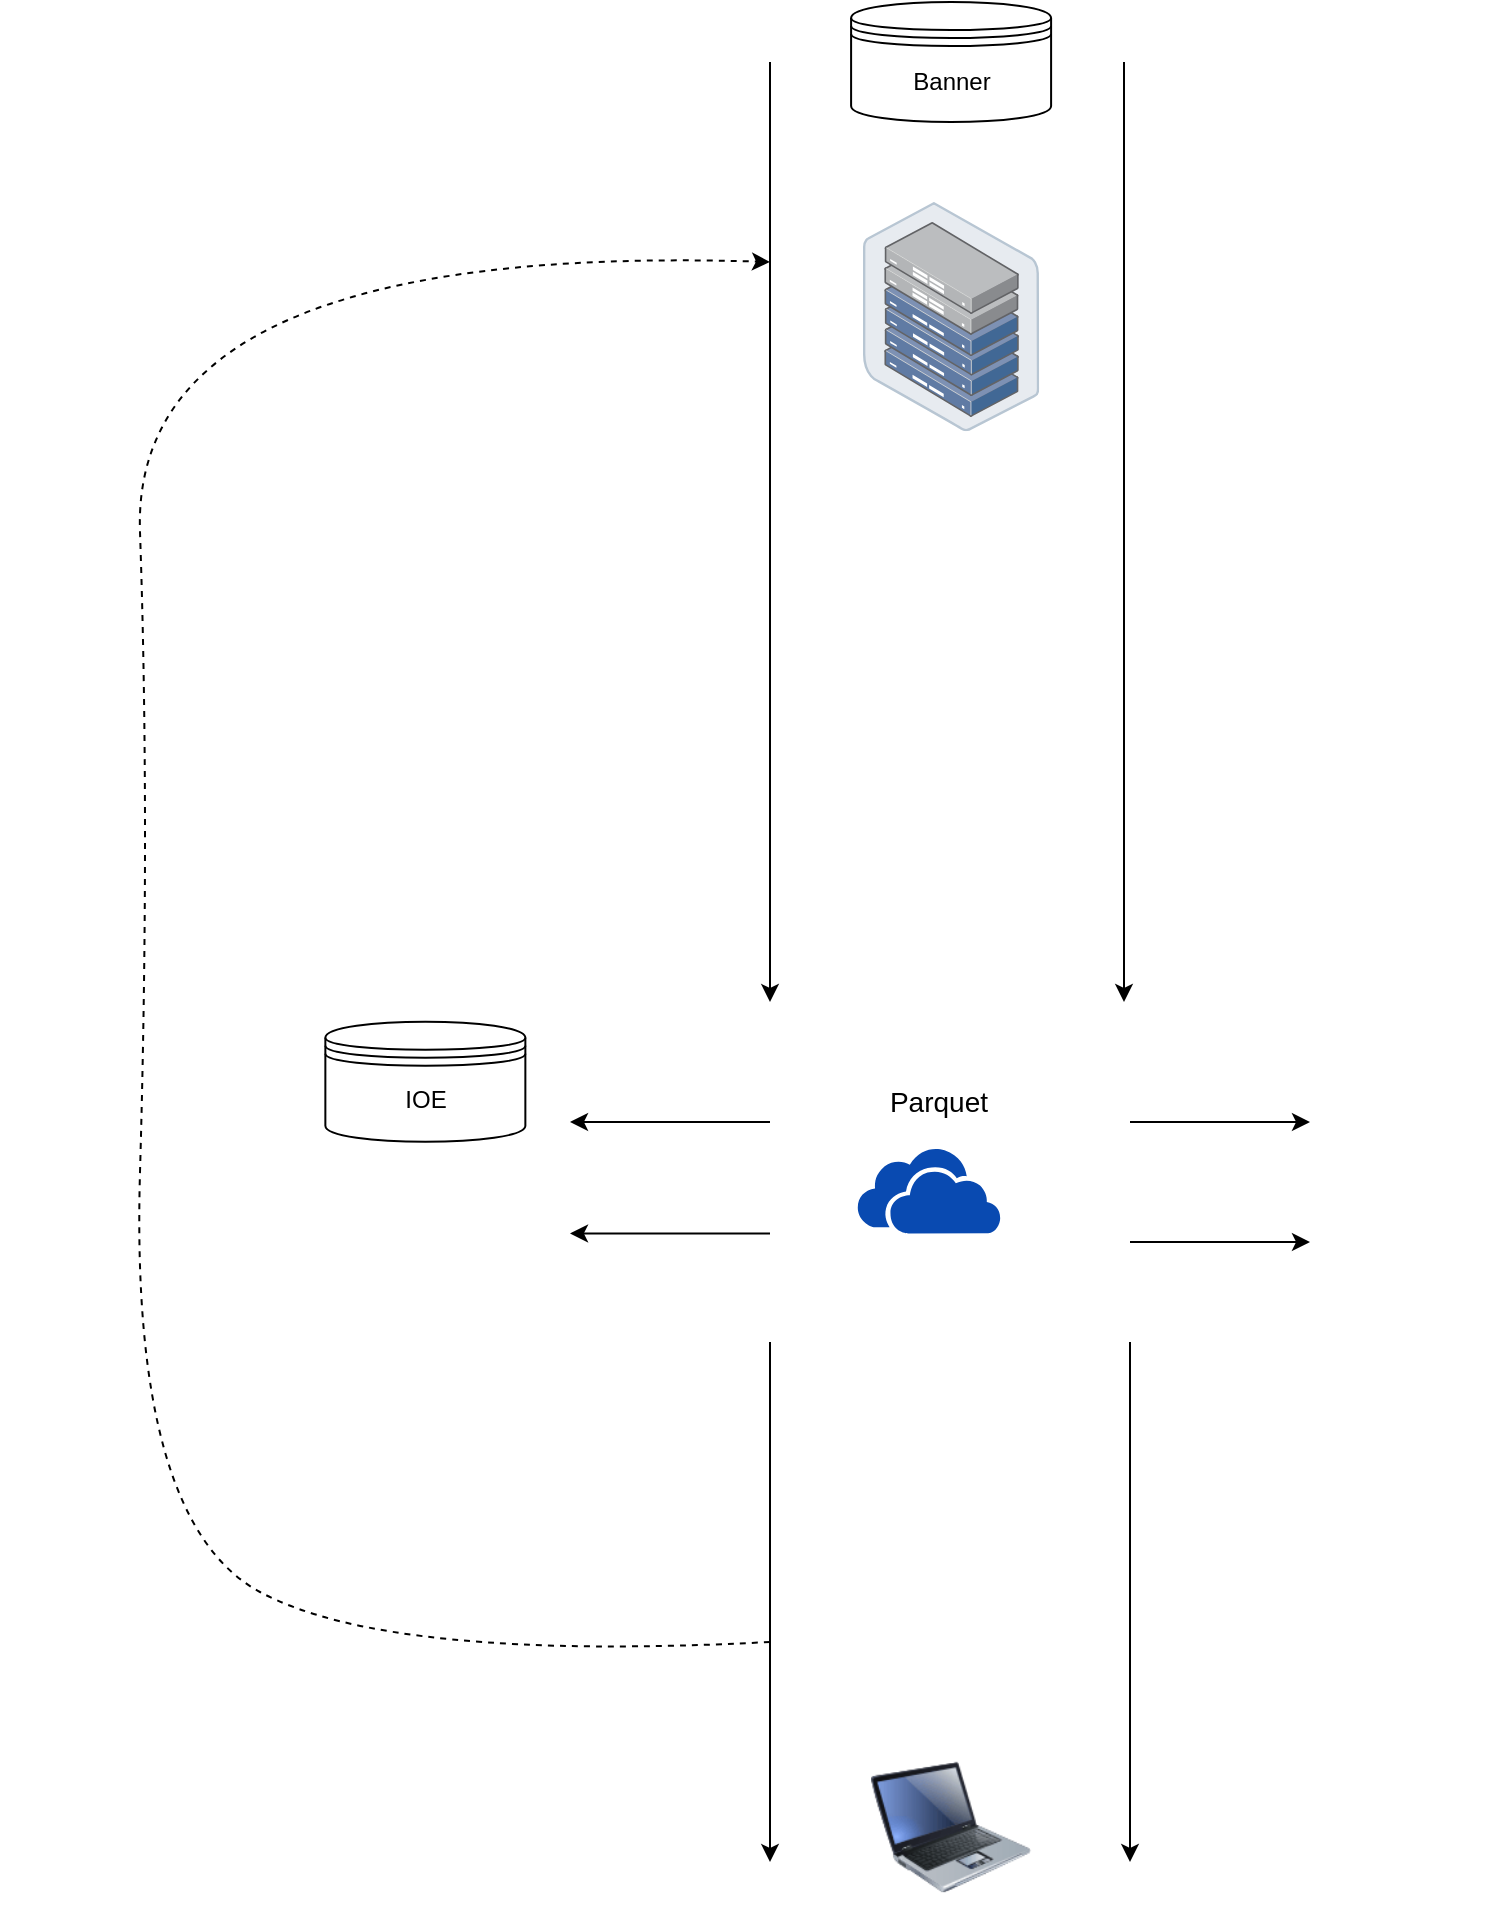 <mxfile version="22.0.3" type="device">
  <diagram name="Page-1" id="Km9-SXTGCsu9OrTG6rWN">
    <mxGraphModel dx="1738" dy="976" grid="0" gridSize="10" guides="1" tooltips="1" connect="1" arrows="1" fold="1" page="0" pageScale="1" pageWidth="1100" pageHeight="850" math="0" shadow="0">
      <root>
        <mxCell id="0" />
        <mxCell id="1" parent="0" />
        <mxCell id="IrmPbO5Ex_8dqWtmPrFu-1" value="Banner" style="shape=datastore;whiteSpace=wrap;html=1;" parent="1" vertex="1">
          <mxGeometry x="360.55" y="110" width="100" height="60" as="geometry" />
        </mxCell>
        <mxCell id="IrmPbO5Ex_8dqWtmPrFu-2" value="" style="image;html=1;image=img/lib/clip_art/computers/Laptop_128x128.png" parent="1" vertex="1">
          <mxGeometry x="370.55" y="982.5" width="80" height="80" as="geometry" />
        </mxCell>
        <mxCell id="IrmPbO5Ex_8dqWtmPrFu-3" value="" style="dashed=0;outlineConnect=0;html=1;align=center;labelPosition=center;verticalLabelPosition=bottom;verticalAlign=top;shape=mxgraph.weblogos.onedrive;fillColor=#094AB1;strokeColor=none" parent="1" vertex="1">
          <mxGeometry x="363.89" y="682.5" width="71.2" height="43.2" as="geometry" />
        </mxCell>
        <mxCell id="IrmPbO5Ex_8dqWtmPrFu-5" value="" style="shape=image;verticalLabelPosition=bottom;labelBackgroundColor=default;verticalAlign=top;aspect=fixed;imageAspect=0;image=https://seeklogo.com/images/D/dbt-logo-500AB0BAA7-seeklogo.com.png;" parent="1" vertex="1">
          <mxGeometry x="410.35" y="540" width="60" height="60" as="geometry" />
        </mxCell>
        <mxCell id="IrmPbO5Ex_8dqWtmPrFu-7" value="" style="shape=image;verticalLabelPosition=bottom;labelBackgroundColor=default;verticalAlign=top;aspect=fixed;imageAspect=0;image=https://upload.wikimedia.org/wikipedia/commons/thumb/c/c3/Python-logo-notext.svg/1869px-Python-logo-notext.svg.png;" parent="1" vertex="1">
          <mxGeometry x="368.62" y="460" width="63.87" height="70" as="geometry" />
        </mxCell>
        <mxCell id="IrmPbO5Ex_8dqWtmPrFu-14" value="" style="shape=image;verticalLabelPosition=bottom;labelBackgroundColor=default;verticalAlign=top;aspect=fixed;imageAspect=0;image=https://gitlab.com/uploads/-/system/project/avatar/49184666/duckdb.png;" parent="1" vertex="1">
          <mxGeometry x="328.62" y="535" width="70" height="70" as="geometry" />
        </mxCell>
        <mxCell id="IrmPbO5Ex_8dqWtmPrFu-17" value="IOE" style="shape=datastore;whiteSpace=wrap;html=1;" parent="1" vertex="1">
          <mxGeometry x="97.68" y="619.9" width="100" height="60" as="geometry" />
        </mxCell>
        <mxCell id="IrmPbO5Ex_8dqWtmPrFu-18" value="" style="shape=image;verticalLabelPosition=bottom;labelBackgroundColor=default;verticalAlign=top;aspect=fixed;imageAspect=0;image=https://kiltintelligence.files.wordpress.com/2020/08/11625-app-icon-ibm-cognos.png;" parent="1" vertex="1">
          <mxGeometry x="102.68" y="698.3" width="90" height="90" as="geometry" />
        </mxCell>
        <mxCell id="IrmPbO5Ex_8dqWtmPrFu-19" value="" style="shape=image;verticalLabelPosition=bottom;labelBackgroundColor=default;verticalAlign=top;aspect=fixed;imageAspect=0;image=https://debruyn.dev/2023/all-microsoft-fabric-icons-for-diagramming/Fabric_final_x256.png;" parent="1" vertex="1">
          <mxGeometry x="620" y="622.5" width="60" height="60" as="geometry" />
        </mxCell>
        <mxCell id="IrmPbO5Ex_8dqWtmPrFu-20" value="" style="shape=image;verticalLabelPosition=bottom;labelBackgroundColor=default;verticalAlign=top;aspect=fixed;imageAspect=0;image=https://seeklogo.com/images/D/dbt-logo-500AB0BAA7-seeklogo.com.png;" parent="1" vertex="1">
          <mxGeometry x="411.42" y="882.5" width="60" height="60" as="geometry" />
        </mxCell>
        <mxCell id="IrmPbO5Ex_8dqWtmPrFu-21" value="" style="shape=image;verticalLabelPosition=bottom;labelBackgroundColor=default;verticalAlign=top;aspect=fixed;imageAspect=0;image=https://upload.wikimedia.org/wikipedia/commons/thumb/c/c3/Python-logo-notext.svg/1869px-Python-logo-notext.svg.png;" parent="1" vertex="1">
          <mxGeometry x="369.69" y="802.5" width="63.87" height="70" as="geometry" />
        </mxCell>
        <mxCell id="IrmPbO5Ex_8dqWtmPrFu-22" value="" style="shape=image;verticalLabelPosition=bottom;labelBackgroundColor=default;verticalAlign=top;aspect=fixed;imageAspect=0;image=https://gitlab.com/uploads/-/system/project/avatar/49184666/duckdb.png;" parent="1" vertex="1">
          <mxGeometry x="329.69" y="877.5" width="70" height="70" as="geometry" />
        </mxCell>
        <mxCell id="IrmPbO5Ex_8dqWtmPrFu-23" value="" style="image;points=[];aspect=fixed;html=1;align=center;shadow=0;dashed=0;image=img/lib/allied_telesis/storage/Datacenter_Server_Half_Rack_ToR.svg;" parent="1" vertex="1">
          <mxGeometry x="366.45" y="210" width="88.2" height="114.6" as="geometry" />
        </mxCell>
        <mxCell id="IrmPbO5Ex_8dqWtmPrFu-24" value="" style="shape=image;verticalLabelPosition=bottom;labelBackgroundColor=default;verticalAlign=top;aspect=fixed;imageAspect=0;image=https://upload.wikimedia.org/wikipedia/commons/thumb/e/e9/Jenkins_logo.svg/1200px-Jenkins_logo.svg.png;" parent="1" vertex="1">
          <mxGeometry x="376.28" y="352.3" width="50.69" height="70" as="geometry" />
        </mxCell>
        <mxCell id="aXIII2kYAIaUGzxp5K-w-3" value="" style="endArrow=classic;html=1;rounded=0;" parent="1" edge="1">
          <mxGeometry width="50" height="50" relative="1" as="geometry">
            <mxPoint x="320" y="140" as="sourcePoint" />
            <mxPoint x="320" y="610" as="targetPoint" />
          </mxGeometry>
        </mxCell>
        <mxCell id="aXIII2kYAIaUGzxp5K-w-4" value="" style="endArrow=classic;html=1;rounded=0;" parent="1" edge="1">
          <mxGeometry width="50" height="50" relative="1" as="geometry">
            <mxPoint x="497" y="140" as="sourcePoint" />
            <mxPoint x="497" y="610" as="targetPoint" />
          </mxGeometry>
        </mxCell>
        <mxCell id="aXIII2kYAIaUGzxp5K-w-5" value="" style="endArrow=classic;html=1;rounded=0;" parent="1" edge="1">
          <mxGeometry width="50" height="50" relative="1" as="geometry">
            <mxPoint x="500" y="670" as="sourcePoint" />
            <mxPoint x="590" y="670" as="targetPoint" />
          </mxGeometry>
        </mxCell>
        <mxCell id="aXIII2kYAIaUGzxp5K-w-6" value="" style="sketch=0;outlineConnect=0;fontColor=white;gradientColor=none;fillColor=white;strokeColor=none;dashed=0;verticalLabelPosition=bottom;verticalAlign=top;align=center;html=1;fontSize=12;fontStyle=0;aspect=fixed;pointerEvents=1;shape=mxgraph.aws4.question;" parent="1" vertex="1">
          <mxGeometry x="620" y="710.3" width="41" height="78" as="geometry" />
        </mxCell>
        <mxCell id="aXIII2kYAIaUGzxp5K-w-7" value="" style="endArrow=classic;html=1;rounded=0;" parent="1" edge="1">
          <mxGeometry width="50" height="50" relative="1" as="geometry">
            <mxPoint x="500" y="730" as="sourcePoint" />
            <mxPoint x="590" y="730" as="targetPoint" />
          </mxGeometry>
        </mxCell>
        <mxCell id="aXIII2kYAIaUGzxp5K-w-8" value="" style="endArrow=classic;html=1;rounded=0;" parent="1" edge="1">
          <mxGeometry width="50" height="50" relative="1" as="geometry">
            <mxPoint x="320" y="670" as="sourcePoint" />
            <mxPoint x="220" y="670" as="targetPoint" />
          </mxGeometry>
        </mxCell>
        <mxCell id="aXIII2kYAIaUGzxp5K-w-9" value="" style="endArrow=classic;html=1;rounded=0;" parent="1" edge="1">
          <mxGeometry width="50" height="50" relative="1" as="geometry">
            <mxPoint x="320" y="725.7" as="sourcePoint" />
            <mxPoint x="220" y="725.7" as="targetPoint" />
          </mxGeometry>
        </mxCell>
        <mxCell id="aXIII2kYAIaUGzxp5K-w-11" value="" style="endArrow=classic;html=1;rounded=0;" parent="1" edge="1">
          <mxGeometry width="50" height="50" relative="1" as="geometry">
            <mxPoint x="320" y="780" as="sourcePoint" />
            <mxPoint x="320" y="1040" as="targetPoint" />
          </mxGeometry>
        </mxCell>
        <mxCell id="aXIII2kYAIaUGzxp5K-w-12" value="" style="endArrow=classic;html=1;rounded=0;" parent="1" edge="1">
          <mxGeometry width="50" height="50" relative="1" as="geometry">
            <mxPoint x="500" y="780" as="sourcePoint" />
            <mxPoint x="500" y="1040" as="targetPoint" />
          </mxGeometry>
        </mxCell>
        <mxCell id="aXIII2kYAIaUGzxp5K-w-13" value="" style="curved=1;endArrow=classic;html=1;rounded=0;dashed=1;" parent="1" edge="1">
          <mxGeometry width="50" height="50" relative="1" as="geometry">
            <mxPoint x="320" y="930" as="sourcePoint" />
            <mxPoint x="320" y="240" as="targetPoint" />
            <Array as="points">
              <mxPoint x="130" y="940" />
              <mxPoint y="870" />
              <mxPoint x="10" y="520" />
              <mxPoint y="230" />
            </Array>
          </mxGeometry>
        </mxCell>
        <mxCell id="kK_X9jrzd6C3AoxYNmiB-1" value="&lt;font style=&quot;font-size: 14px;&quot;&gt;Parquet&lt;/font&gt;" style="text;strokeColor=none;align=center;fillColor=none;html=1;verticalAlign=middle;whiteSpace=wrap;rounded=0;" vertex="1" parent="1">
          <mxGeometry x="366.97" y="646" width="75.03" height="28" as="geometry" />
        </mxCell>
        <mxCell id="kK_X9jrzd6C3AoxYNmiB-3" value="" style="shape=image;verticalLabelPosition=bottom;labelBackgroundColor=default;verticalAlign=top;aspect=fixed;imageAspect=0;image=https://cdn.pixabay.com/photo/2022/01/30/13/33/github-6980894_1280.png;" vertex="1" parent="1">
          <mxGeometry x="-65" y="364" width="145.89" height="145.89" as="geometry" />
        </mxCell>
      </root>
    </mxGraphModel>
  </diagram>
</mxfile>
